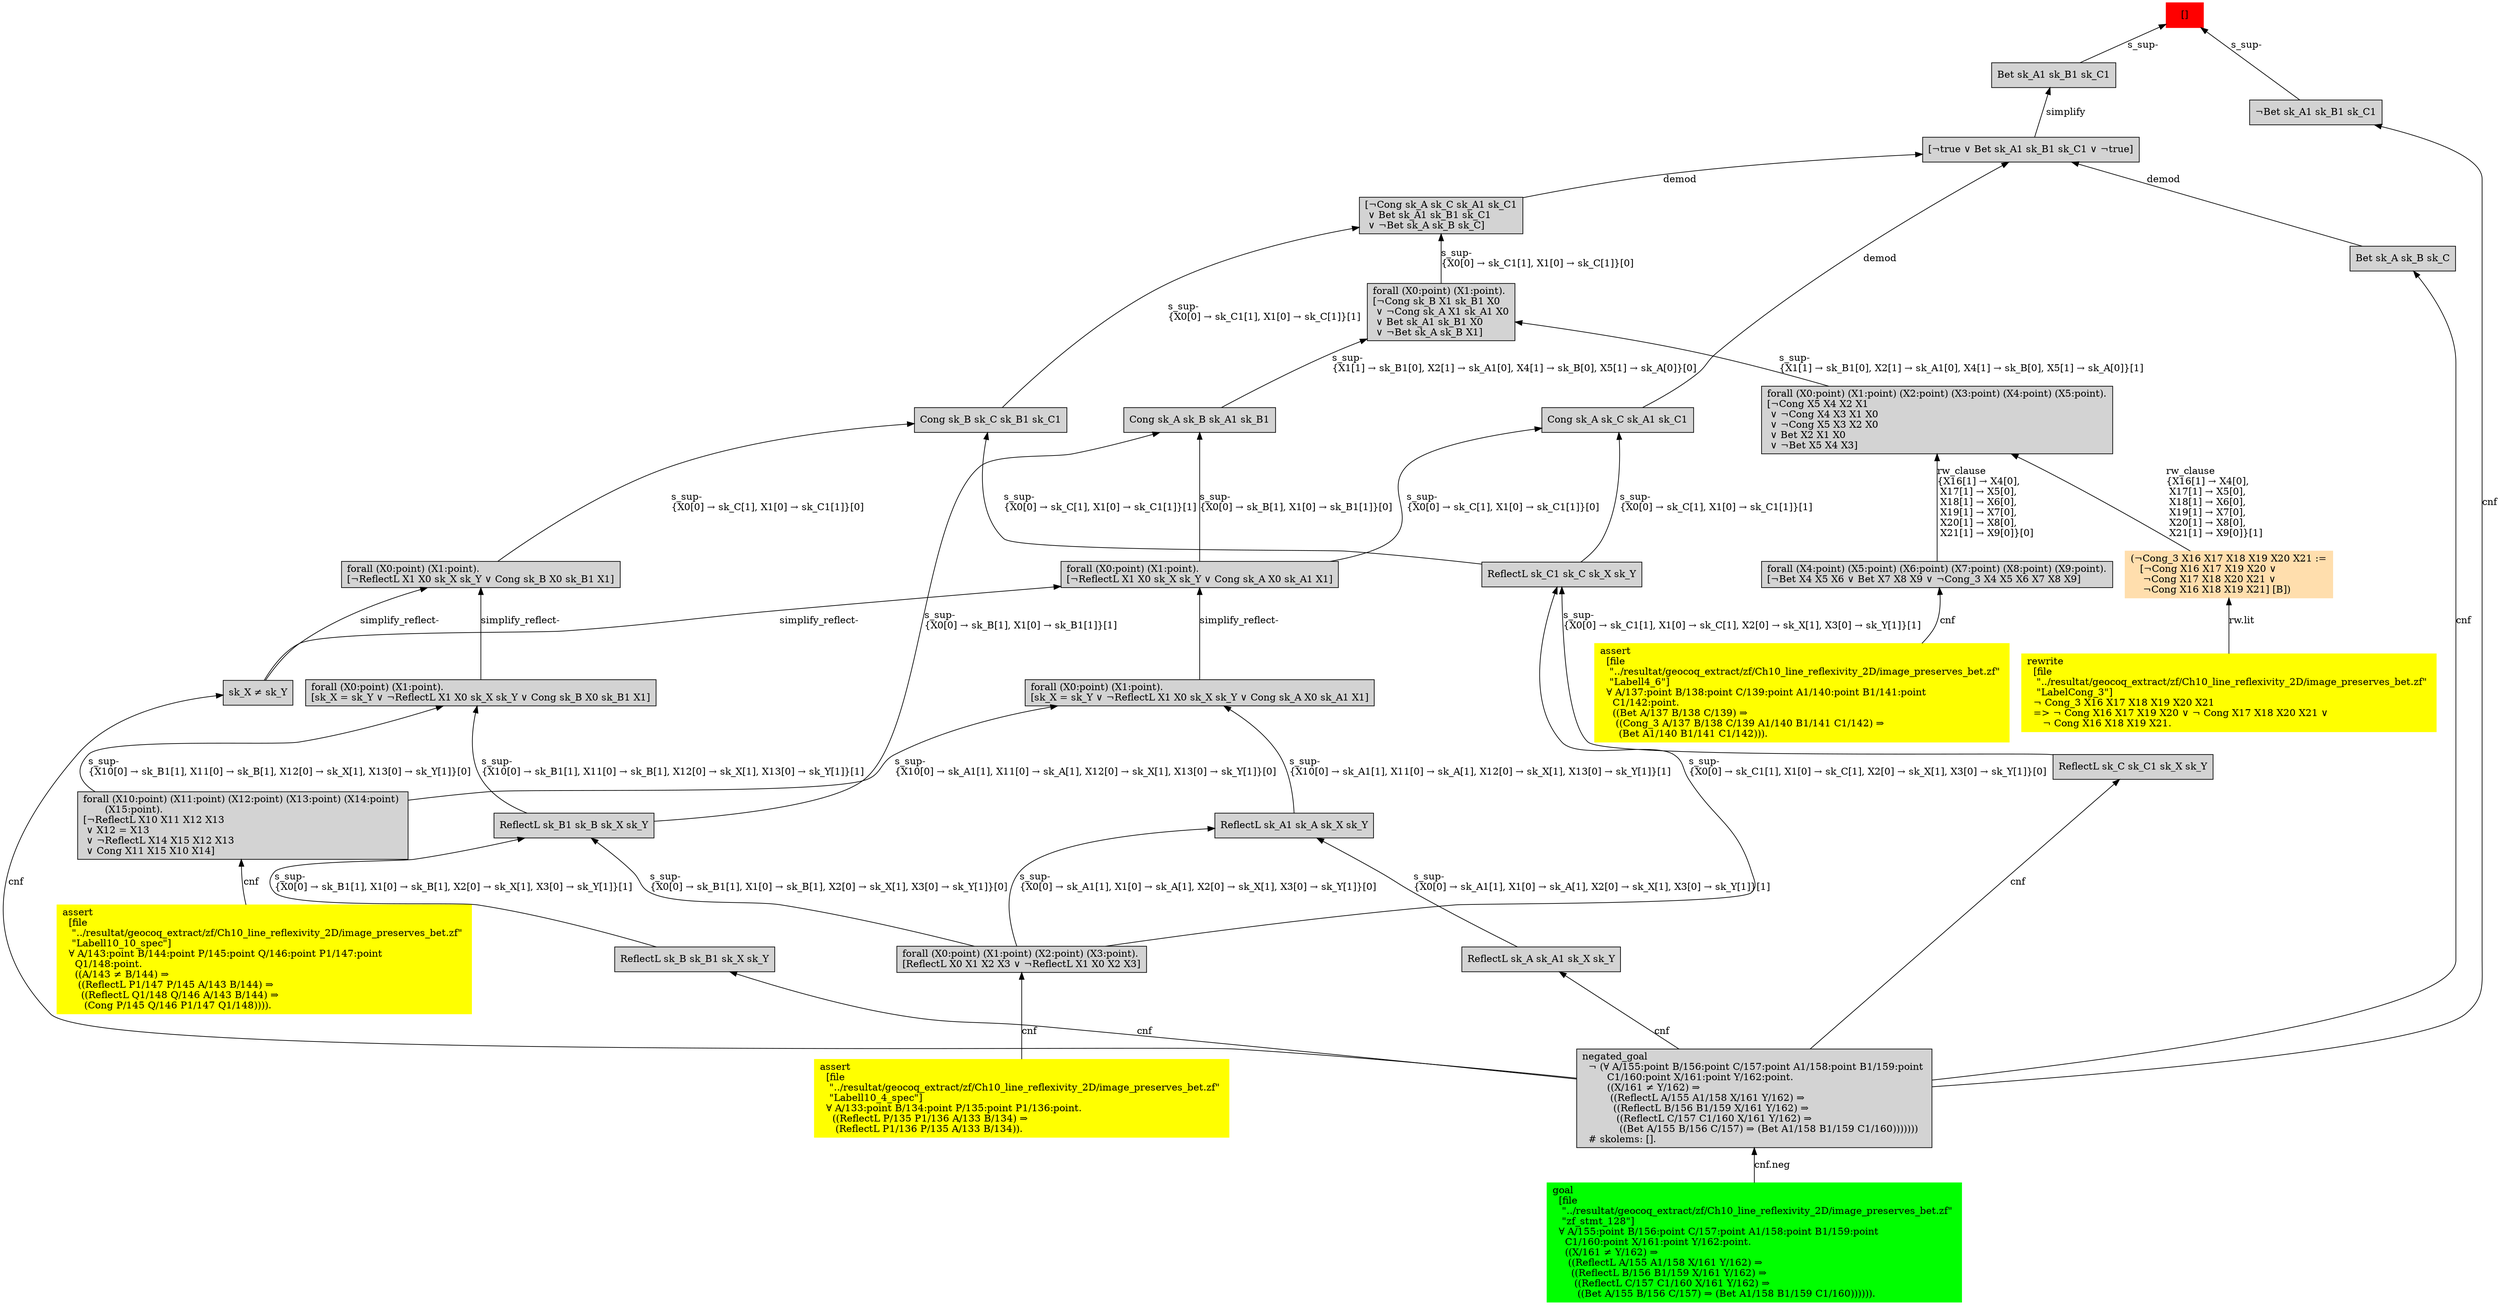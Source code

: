digraph "unsat_graph" {
  vertex_0 [color=red, label="[]", shape=box, style=filled];
  vertex_0 -> vertex_1 [label="s_sup-\l", dir="back"];
  vertex_1 [shape=box, label="¬Bet sk_A1 sk_B1 sk_C1\l", style=filled];
  vertex_1 -> vertex_2 [label="cnf", dir="back"];
  vertex_2 [shape=box, label="negated_goal\l  ¬ (∀ A/155:point B/156:point C/157:point A1/158:point B1/159:point \l        C1/160:point X/161:point Y/162:point.\l        ((X/161 ≠ Y/162) ⇒\l         ((ReflectL A/155 A1/158 X/161 Y/162) ⇒\l          ((ReflectL B/156 B1/159 X/161 Y/162) ⇒\l           ((ReflectL C/157 C1/160 X/161 Y/162) ⇒\l            ((Bet A/155 B/156 C/157) ⇒ (Bet A1/158 B1/159 C1/160)))))))\l  # skolems: [].\l", style=filled];
  vertex_2 -> vertex_3 [label="cnf.neg", dir="back"];
  vertex_3 [color=green, shape=box, label="goal\l  [file\l   \"../resultat/geocoq_extract/zf/Ch10_line_reflexivity_2D/image_preserves_bet.zf\" \l   \"zf_stmt_128\"]\l  ∀ A/155:point B/156:point C/157:point A1/158:point B1/159:point \l    C1/160:point X/161:point Y/162:point.\l    ((X/161 ≠ Y/162) ⇒\l     ((ReflectL A/155 A1/158 X/161 Y/162) ⇒\l      ((ReflectL B/156 B1/159 X/161 Y/162) ⇒\l       ((ReflectL C/157 C1/160 X/161 Y/162) ⇒\l        ((Bet A/155 B/156 C/157) ⇒ (Bet A1/158 B1/159 C1/160)))))).\l", style=filled];
  vertex_0 -> vertex_4 [label="s_sup-\l", dir="back"];
  vertex_4 [shape=box, label="Bet sk_A1 sk_B1 sk_C1\l", style=filled];
  vertex_4 -> vertex_5 [label="simplify", dir="back"];
  vertex_5 [shape=box, label="[¬true ∨ Bet sk_A1 sk_B1 sk_C1 ∨ ¬true]\l", style=filled];
  vertex_5 -> vertex_6 [label="demod", dir="back"];
  vertex_6 [shape=box, label="Bet sk_A sk_B sk_C\l", style=filled];
  vertex_6 -> vertex_2 [label="cnf", dir="back"];
  vertex_5 -> vertex_7 [label="demod", dir="back"];
  vertex_7 [shape=box, label="Cong sk_A sk_C sk_A1 sk_C1\l", style=filled];
  vertex_7 -> vertex_8 [label="s_sup-\l\{X0[0] → sk_C[1], X1[0] → sk_C1[1]\}[0]\l", dir="back"];
  vertex_8 [shape=box, label="forall (X0:point) (X1:point).\l[¬ReflectL X1 X0 sk_X sk_Y ∨ Cong sk_A X0 sk_A1 X1]\l", style=filled];
  vertex_8 -> vertex_9 [label="simplify_reflect-", dir="back"];
  vertex_9 [shape=box, label="sk_X ≠ sk_Y\l", style=filled];
  vertex_9 -> vertex_2 [label="cnf", dir="back"];
  vertex_8 -> vertex_10 [label="simplify_reflect-", dir="back"];
  vertex_10 [shape=box, label="forall (X0:point) (X1:point).\l[sk_X = sk_Y ∨ ¬ReflectL X1 X0 sk_X sk_Y ∨ Cong sk_A X0 sk_A1 X1]\l", style=filled];
  vertex_10 -> vertex_11 [label="s_sup-\l\{X10[0] → sk_A1[1], X11[0] → sk_A[1], X12[0] → sk_X[1], X13[0] → sk_Y[1]\}[0]\l", dir="back"];
  vertex_11 [shape=box, label="forall (X10:point) (X11:point) (X12:point) (X13:point) (X14:point) \l       (X15:point).\l[¬ReflectL X10 X11 X12 X13\l ∨ X12 = X13\l ∨ ¬ReflectL X14 X15 X12 X13\l ∨ Cong X11 X15 X10 X14]\l", style=filled];
  vertex_11 -> vertex_12 [label="cnf", dir="back"];
  vertex_12 [color=yellow, shape=box, label="assert\l  [file\l   \"../resultat/geocoq_extract/zf/Ch10_line_reflexivity_2D/image_preserves_bet.zf\" \l   \"Labell10_10_spec\"]\l  ∀ A/143:point B/144:point P/145:point Q/146:point P1/147:point \l    Q1/148:point.\l    ((A/143 ≠ B/144) ⇒\l     ((ReflectL P1/147 P/145 A/143 B/144) ⇒\l      ((ReflectL Q1/148 Q/146 A/143 B/144) ⇒\l       (Cong P/145 Q/146 P1/147 Q1/148)))).\l", style=filled];
  vertex_10 -> vertex_13 [label="s_sup-\l\{X10[0] → sk_A1[1], X11[0] → sk_A[1], X12[0] → sk_X[1], X13[0] → sk_Y[1]\}[1]\l", dir="back"];
  vertex_13 [shape=box, label="ReflectL sk_A1 sk_A sk_X sk_Y\l", style=filled];
  vertex_13 -> vertex_14 [label="s_sup-\l\{X0[0] → sk_A1[1], X1[0] → sk_A[1], X2[0] → sk_X[1], X3[0] → sk_Y[1]\}[0]\l", dir="back"];
  vertex_14 [shape=box, label="forall (X0:point) (X1:point) (X2:point) (X3:point).\l[ReflectL X0 X1 X2 X3 ∨ ¬ReflectL X1 X0 X2 X3]\l", style=filled];
  vertex_14 -> vertex_15 [label="cnf", dir="back"];
  vertex_15 [color=yellow, shape=box, label="assert\l  [file\l   \"../resultat/geocoq_extract/zf/Ch10_line_reflexivity_2D/image_preserves_bet.zf\" \l   \"Labell10_4_spec\"]\l  ∀ A/133:point B/134:point P/135:point P1/136:point.\l    ((ReflectL P/135 P1/136 A/133 B/134) ⇒\l     (ReflectL P1/136 P/135 A/133 B/134)).\l", style=filled];
  vertex_13 -> vertex_16 [label="s_sup-\l\{X0[0] → sk_A1[1], X1[0] → sk_A[1], X2[0] → sk_X[1], X3[0] → sk_Y[1]\}[1]\l", dir="back"];
  vertex_16 [shape=box, label="ReflectL sk_A sk_A1 sk_X sk_Y\l", style=filled];
  vertex_16 -> vertex_2 [label="cnf", dir="back"];
  vertex_7 -> vertex_17 [label="s_sup-\l\{X0[0] → sk_C[1], X1[0] → sk_C1[1]\}[1]\l", dir="back"];
  vertex_17 [shape=box, label="ReflectL sk_C1 sk_C sk_X sk_Y\l", style=filled];
  vertex_17 -> vertex_14 [label="s_sup-\l\{X0[0] → sk_C1[1], X1[0] → sk_C[1], X2[0] → sk_X[1], X3[0] → sk_Y[1]\}[0]\l", dir="back"];
  vertex_17 -> vertex_18 [label="s_sup-\l\{X0[0] → sk_C1[1], X1[0] → sk_C[1], X2[0] → sk_X[1], X3[0] → sk_Y[1]\}[1]\l", dir="back"];
  vertex_18 [shape=box, label="ReflectL sk_C sk_C1 sk_X sk_Y\l", style=filled];
  vertex_18 -> vertex_2 [label="cnf", dir="back"];
  vertex_5 -> vertex_19 [label="demod", dir="back"];
  vertex_19 [shape=box, label="[¬Cong sk_A sk_C sk_A1 sk_C1\l ∨ Bet sk_A1 sk_B1 sk_C1\l ∨ ¬Bet sk_A sk_B sk_C]\l", style=filled];
  vertex_19 -> vertex_20 [label="s_sup-\l\{X0[0] → sk_C1[1], X1[0] → sk_C[1]\}[0]\l", dir="back"];
  vertex_20 [shape=box, label="forall (X0:point) (X1:point).\l[¬Cong sk_B X1 sk_B1 X0\l ∨ ¬Cong sk_A X1 sk_A1 X0\l ∨ Bet sk_A1 sk_B1 X0\l ∨ ¬Bet sk_A sk_B X1]\l", style=filled];
  vertex_20 -> vertex_21 [label="s_sup-\l\{X1[1] → sk_B1[0], X2[1] → sk_A1[0], X4[1] → sk_B[0], X5[1] → sk_A[0]\}[1]\l", dir="back"];
  vertex_21 [shape=box, label="forall (X0:point) (X1:point) (X2:point) (X3:point) (X4:point) (X5:point).\l[¬Cong X5 X4 X2 X1\l ∨ ¬Cong X4 X3 X1 X0\l ∨ ¬Cong X5 X3 X2 X0\l ∨ Bet X2 X1 X0\l ∨ ¬Bet X5 X4 X3]\l", style=filled];
  vertex_21 -> vertex_22 [label="rw_clause\l\{X16[1] → X4[0], \l X17[1] → X5[0], \l X18[1] → X6[0], \l X19[1] → X7[0], \l X20[1] → X8[0], \l X21[1] → X9[0]\}[1]\l", dir="back"];
  vertex_22 [color=navajowhite, shape=box, label="(¬Cong_3 X16 X17 X18 X19 X20 X21 :=\l   [¬Cong X16 X17 X19 X20 ∨ \l    ¬Cong X17 X18 X20 X21 ∨ \l    ¬Cong X16 X18 X19 X21] [B])\l", style=filled];
  vertex_22 -> vertex_23 [label="rw.lit", dir="back"];
  vertex_23 [color=yellow, shape=box, label="rewrite\l  [file\l   \"../resultat/geocoq_extract/zf/Ch10_line_reflexivity_2D/image_preserves_bet.zf\" \l   \"LabelCong_3\"]\l  ¬ Cong_3 X16 X17 X18 X19 X20 X21\l  =\> ¬ Cong X16 X17 X19 X20 ∨ ¬ Cong X17 X18 X20 X21 ∨ \l     ¬ Cong X16 X18 X19 X21.\l", style=filled];
  vertex_21 -> vertex_24 [label="rw_clause\l\{X16[1] → X4[0], \l X17[1] → X5[0], \l X18[1] → X6[0], \l X19[1] → X7[0], \l X20[1] → X8[0], \l X21[1] → X9[0]\}[0]\l", dir="back"];
  vertex_24 [shape=box, label="forall (X4:point) (X5:point) (X6:point) (X7:point) (X8:point) (X9:point).\l[¬Bet X4 X5 X6 ∨ Bet X7 X8 X9 ∨ ¬Cong_3 X4 X5 X6 X7 X8 X9]\l", style=filled];
  vertex_24 -> vertex_25 [label="cnf", dir="back"];
  vertex_25 [color=yellow, shape=box, label="assert\l  [file\l   \"../resultat/geocoq_extract/zf/Ch10_line_reflexivity_2D/image_preserves_bet.zf\" \l   \"Labell4_6\"]\l  ∀ A/137:point B/138:point C/139:point A1/140:point B1/141:point \l    C1/142:point.\l    ((Bet A/137 B/138 C/139) ⇒\l     ((Cong_3 A/137 B/138 C/139 A1/140 B1/141 C1/142) ⇒\l      (Bet A1/140 B1/141 C1/142))).\l", style=filled];
  vertex_20 -> vertex_26 [label="s_sup-\l\{X1[1] → sk_B1[0], X2[1] → sk_A1[0], X4[1] → sk_B[0], X5[1] → sk_A[0]\}[0]\l", dir="back"];
  vertex_26 [shape=box, label="Cong sk_A sk_B sk_A1 sk_B1\l", style=filled];
  vertex_26 -> vertex_8 [label="s_sup-\l\{X0[0] → sk_B[1], X1[0] → sk_B1[1]\}[0]\l", dir="back"];
  vertex_26 -> vertex_27 [label="s_sup-\l\{X0[0] → sk_B[1], X1[0] → sk_B1[1]\}[1]\l", dir="back"];
  vertex_27 [shape=box, label="ReflectL sk_B1 sk_B sk_X sk_Y\l", style=filled];
  vertex_27 -> vertex_14 [label="s_sup-\l\{X0[0] → sk_B1[1], X1[0] → sk_B[1], X2[0] → sk_X[1], X3[0] → sk_Y[1]\}[0]\l", dir="back"];
  vertex_27 -> vertex_28 [label="s_sup-\l\{X0[0] → sk_B1[1], X1[0] → sk_B[1], X2[0] → sk_X[1], X3[0] → sk_Y[1]\}[1]\l", dir="back"];
  vertex_28 [shape=box, label="ReflectL sk_B sk_B1 sk_X sk_Y\l", style=filled];
  vertex_28 -> vertex_2 [label="cnf", dir="back"];
  vertex_19 -> vertex_29 [label="s_sup-\l\{X0[0] → sk_C1[1], X1[0] → sk_C[1]\}[1]\l", dir="back"];
  vertex_29 [shape=box, label="Cong sk_B sk_C sk_B1 sk_C1\l", style=filled];
  vertex_29 -> vertex_30 [label="s_sup-\l\{X0[0] → sk_C[1], X1[0] → sk_C1[1]\}[0]\l", dir="back"];
  vertex_30 [shape=box, label="forall (X0:point) (X1:point).\l[¬ReflectL X1 X0 sk_X sk_Y ∨ Cong sk_B X0 sk_B1 X1]\l", style=filled];
  vertex_30 -> vertex_9 [label="simplify_reflect-", dir="back"];
  vertex_30 -> vertex_31 [label="simplify_reflect-", dir="back"];
  vertex_31 [shape=box, label="forall (X0:point) (X1:point).\l[sk_X = sk_Y ∨ ¬ReflectL X1 X0 sk_X sk_Y ∨ Cong sk_B X0 sk_B1 X1]\l", style=filled];
  vertex_31 -> vertex_11 [label="s_sup-\l\{X10[0] → sk_B1[1], X11[0] → sk_B[1], X12[0] → sk_X[1], X13[0] → sk_Y[1]\}[0]\l", dir="back"];
  vertex_31 -> vertex_27 [label="s_sup-\l\{X10[0] → sk_B1[1], X11[0] → sk_B[1], X12[0] → sk_X[1], X13[0] → sk_Y[1]\}[1]\l", dir="back"];
  vertex_29 -> vertex_17 [label="s_sup-\l\{X0[0] → sk_C[1], X1[0] → sk_C1[1]\}[1]\l", dir="back"];
  }


